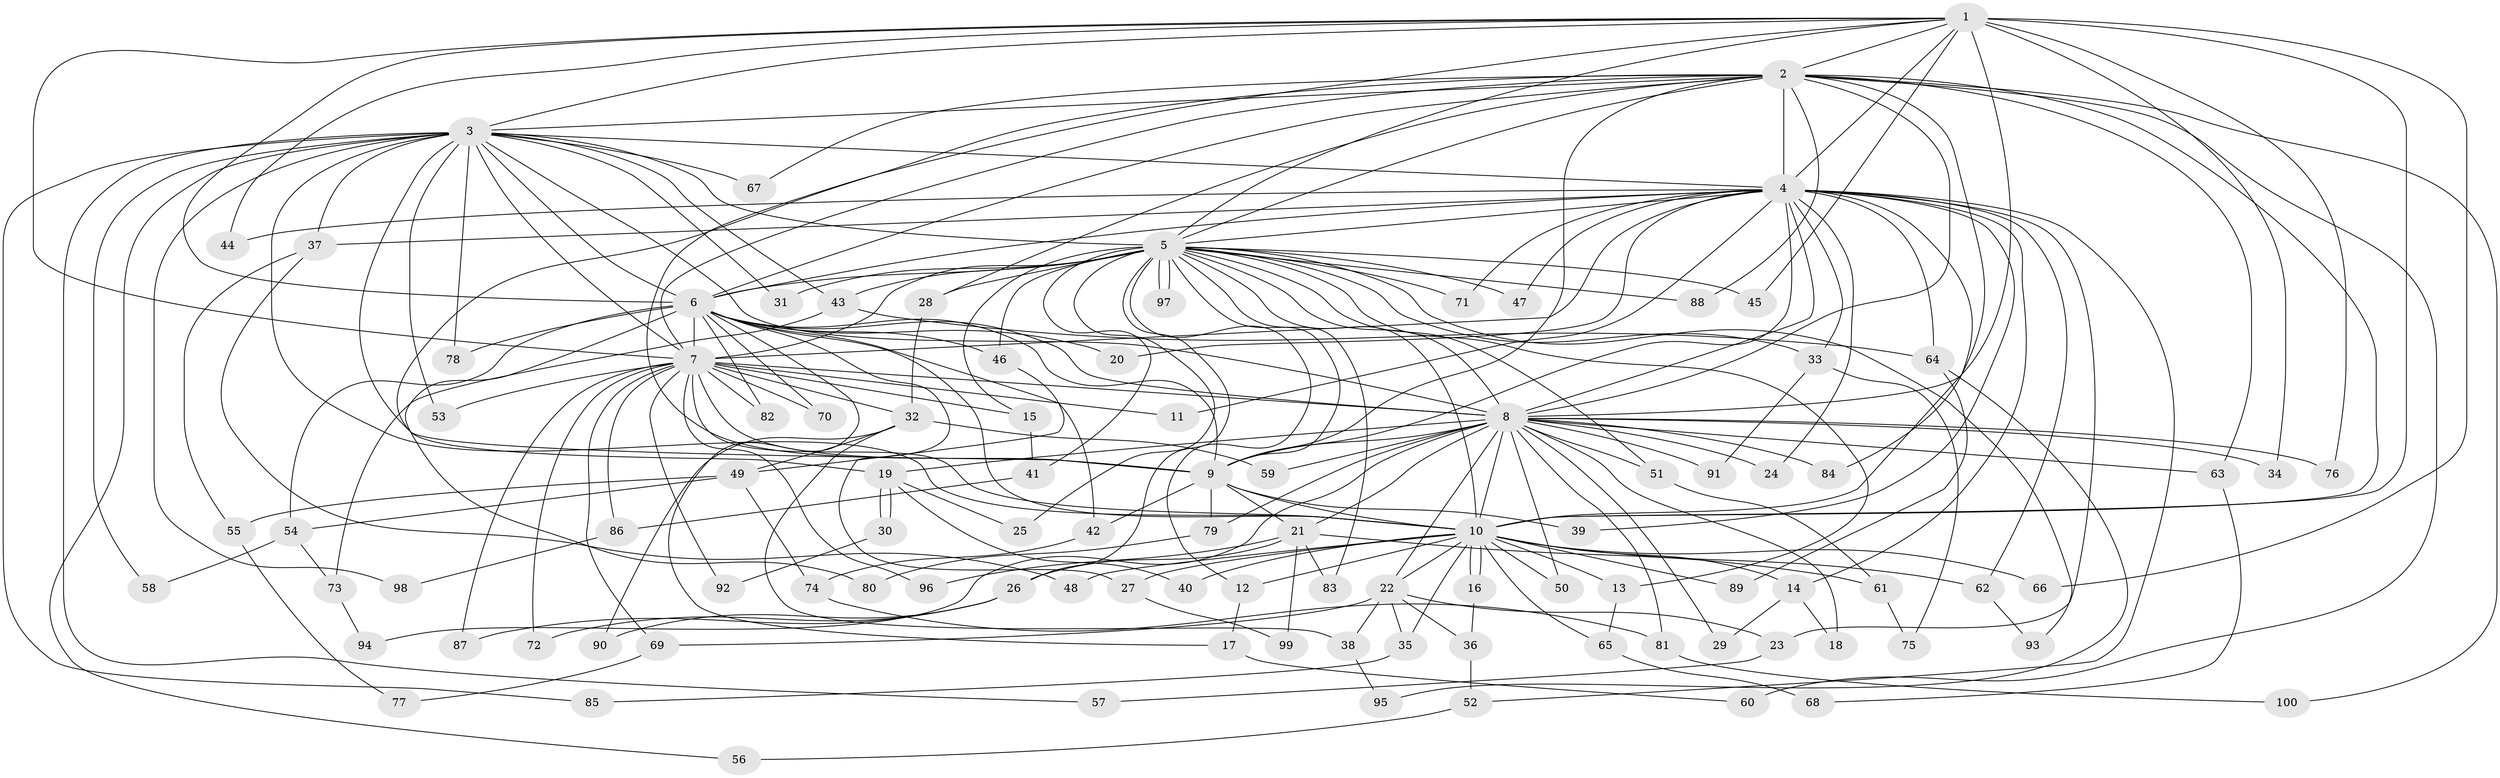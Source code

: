 // Generated by graph-tools (version 1.1) at 2025/01/03/09/25 03:01:14]
// undirected, 100 vertices, 225 edges
graph export_dot {
graph [start="1"]
  node [color=gray90,style=filled];
  1;
  2;
  3;
  4;
  5;
  6;
  7;
  8;
  9;
  10;
  11;
  12;
  13;
  14;
  15;
  16;
  17;
  18;
  19;
  20;
  21;
  22;
  23;
  24;
  25;
  26;
  27;
  28;
  29;
  30;
  31;
  32;
  33;
  34;
  35;
  36;
  37;
  38;
  39;
  40;
  41;
  42;
  43;
  44;
  45;
  46;
  47;
  48;
  49;
  50;
  51;
  52;
  53;
  54;
  55;
  56;
  57;
  58;
  59;
  60;
  61;
  62;
  63;
  64;
  65;
  66;
  67;
  68;
  69;
  70;
  71;
  72;
  73;
  74;
  75;
  76;
  77;
  78;
  79;
  80;
  81;
  82;
  83;
  84;
  85;
  86;
  87;
  88;
  89;
  90;
  91;
  92;
  93;
  94;
  95;
  96;
  97;
  98;
  99;
  100;
  1 -- 2;
  1 -- 3;
  1 -- 4;
  1 -- 5;
  1 -- 6;
  1 -- 7;
  1 -- 8;
  1 -- 9;
  1 -- 10;
  1 -- 34;
  1 -- 44;
  1 -- 45;
  1 -- 66;
  1 -- 76;
  2 -- 3;
  2 -- 4;
  2 -- 5;
  2 -- 6;
  2 -- 7;
  2 -- 8;
  2 -- 9;
  2 -- 10;
  2 -- 19;
  2 -- 28;
  2 -- 60;
  2 -- 63;
  2 -- 67;
  2 -- 84;
  2 -- 88;
  2 -- 100;
  3 -- 4;
  3 -- 5;
  3 -- 6;
  3 -- 7;
  3 -- 8;
  3 -- 9;
  3 -- 10;
  3 -- 31;
  3 -- 37;
  3 -- 43;
  3 -- 53;
  3 -- 56;
  3 -- 57;
  3 -- 58;
  3 -- 67;
  3 -- 78;
  3 -- 85;
  3 -- 98;
  4 -- 5;
  4 -- 6;
  4 -- 7;
  4 -- 8;
  4 -- 9;
  4 -- 10;
  4 -- 11;
  4 -- 14;
  4 -- 20;
  4 -- 23;
  4 -- 24;
  4 -- 33;
  4 -- 37;
  4 -- 39;
  4 -- 44;
  4 -- 47;
  4 -- 52;
  4 -- 62;
  4 -- 64;
  4 -- 71;
  5 -- 6;
  5 -- 7;
  5 -- 8;
  5 -- 9;
  5 -- 10;
  5 -- 12;
  5 -- 13;
  5 -- 15;
  5 -- 25;
  5 -- 26;
  5 -- 28;
  5 -- 31;
  5 -- 33;
  5 -- 41;
  5 -- 43;
  5 -- 45;
  5 -- 46;
  5 -- 47;
  5 -- 51;
  5 -- 71;
  5 -- 83;
  5 -- 88;
  5 -- 93;
  5 -- 97;
  5 -- 97;
  6 -- 7;
  6 -- 8;
  6 -- 9;
  6 -- 10;
  6 -- 17;
  6 -- 20;
  6 -- 27;
  6 -- 42;
  6 -- 46;
  6 -- 54;
  6 -- 70;
  6 -- 78;
  6 -- 80;
  6 -- 82;
  7 -- 8;
  7 -- 9;
  7 -- 10;
  7 -- 11;
  7 -- 15;
  7 -- 32;
  7 -- 53;
  7 -- 69;
  7 -- 70;
  7 -- 72;
  7 -- 82;
  7 -- 86;
  7 -- 87;
  7 -- 92;
  7 -- 96;
  8 -- 9;
  8 -- 10;
  8 -- 18;
  8 -- 19;
  8 -- 21;
  8 -- 22;
  8 -- 24;
  8 -- 29;
  8 -- 34;
  8 -- 50;
  8 -- 51;
  8 -- 59;
  8 -- 63;
  8 -- 76;
  8 -- 79;
  8 -- 81;
  8 -- 84;
  8 -- 91;
  8 -- 94;
  9 -- 10;
  9 -- 21;
  9 -- 39;
  9 -- 42;
  9 -- 79;
  10 -- 12;
  10 -- 13;
  10 -- 14;
  10 -- 16;
  10 -- 16;
  10 -- 22;
  10 -- 27;
  10 -- 35;
  10 -- 40;
  10 -- 48;
  10 -- 50;
  10 -- 62;
  10 -- 65;
  10 -- 66;
  10 -- 89;
  12 -- 17;
  13 -- 65;
  14 -- 18;
  14 -- 29;
  15 -- 41;
  16 -- 36;
  17 -- 60;
  19 -- 25;
  19 -- 30;
  19 -- 30;
  19 -- 40;
  21 -- 26;
  21 -- 61;
  21 -- 83;
  21 -- 96;
  21 -- 99;
  22 -- 23;
  22 -- 35;
  22 -- 36;
  22 -- 38;
  22 -- 69;
  23 -- 57;
  26 -- 72;
  26 -- 87;
  26 -- 90;
  27 -- 99;
  28 -- 32;
  30 -- 92;
  32 -- 38;
  32 -- 49;
  32 -- 59;
  32 -- 90;
  33 -- 75;
  33 -- 91;
  35 -- 85;
  36 -- 52;
  37 -- 48;
  37 -- 55;
  38 -- 95;
  41 -- 86;
  42 -- 74;
  43 -- 64;
  43 -- 73;
  46 -- 49;
  49 -- 54;
  49 -- 55;
  49 -- 74;
  51 -- 61;
  52 -- 56;
  54 -- 58;
  54 -- 73;
  55 -- 77;
  61 -- 75;
  62 -- 93;
  63 -- 68;
  64 -- 89;
  64 -- 95;
  65 -- 68;
  69 -- 77;
  73 -- 94;
  74 -- 81;
  79 -- 80;
  81 -- 100;
  86 -- 98;
}
